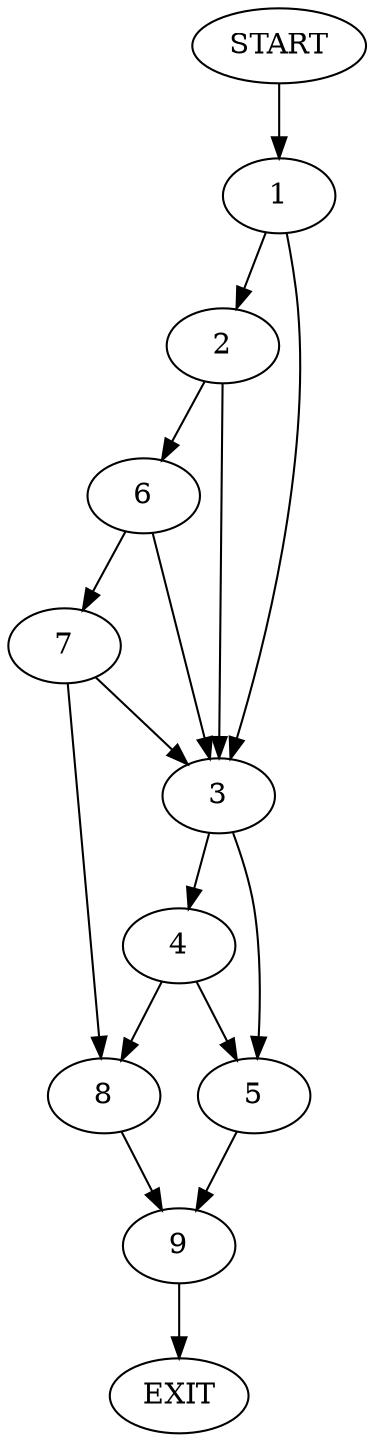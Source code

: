 digraph {
0 [label="START"]
10 [label="EXIT"]
0 -> 1
1 -> 2
1 -> 3
3 -> 4
3 -> 5
2 -> 3
2 -> 6
6 -> 3
6 -> 7
7 -> 3
7 -> 8
8 -> 9
4 -> 8
4 -> 5
5 -> 9
9 -> 10
}
